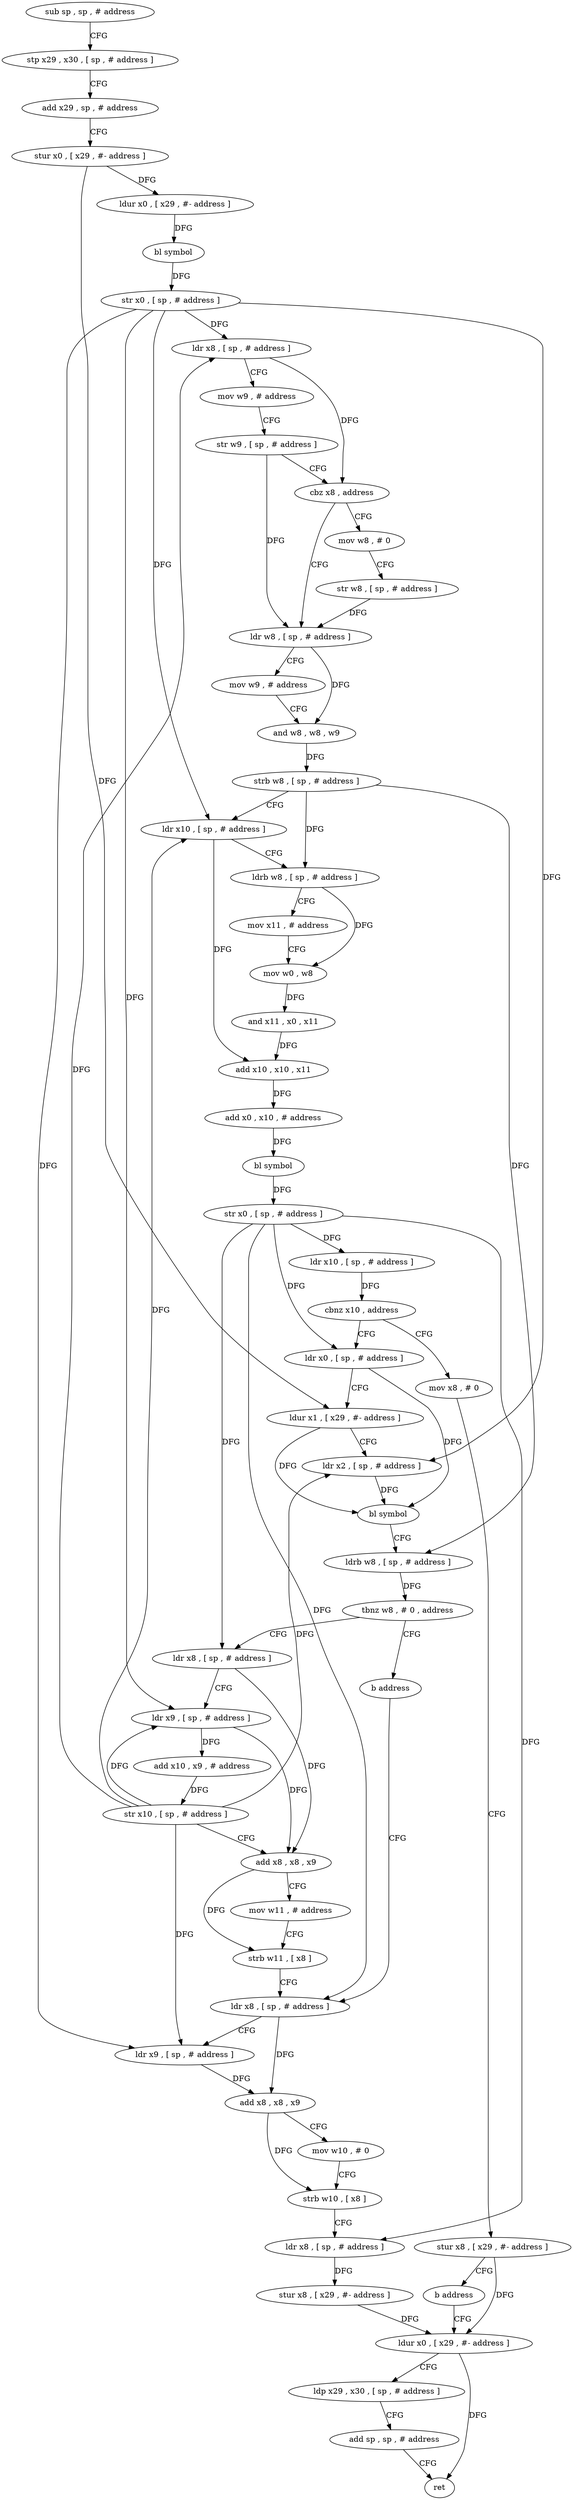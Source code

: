 digraph "func" {
"4253848" [label = "sub sp , sp , # address" ]
"4253852" [label = "stp x29 , x30 , [ sp , # address ]" ]
"4253856" [label = "add x29 , sp , # address" ]
"4253860" [label = "stur x0 , [ x29 , #- address ]" ]
"4253864" [label = "ldur x0 , [ x29 , #- address ]" ]
"4253868" [label = "bl symbol" ]
"4253872" [label = "str x0 , [ sp , # address ]" ]
"4253876" [label = "ldr x8 , [ sp , # address ]" ]
"4253880" [label = "mov w9 , # address" ]
"4253884" [label = "str w9 , [ sp , # address ]" ]
"4253888" [label = "cbz x8 , address" ]
"4253900" [label = "ldr w8 , [ sp , # address ]" ]
"4253892" [label = "mov w8 , # 0" ]
"4253904" [label = "mov w9 , # address" ]
"4253908" [label = "and w8 , w8 , w9" ]
"4253912" [label = "strb w8 , [ sp , # address ]" ]
"4253916" [label = "ldr x10 , [ sp , # address ]" ]
"4253920" [label = "ldrb w8 , [ sp , # address ]" ]
"4253924" [label = "mov x11 , # address" ]
"4253928" [label = "mov w0 , w8" ]
"4253932" [label = "and x11 , x0 , x11" ]
"4253936" [label = "add x10 , x10 , x11" ]
"4253940" [label = "add x0 , x10 , # address" ]
"4253944" [label = "bl symbol" ]
"4253948" [label = "str x0 , [ sp , # address ]" ]
"4253952" [label = "ldr x10 , [ sp , # address ]" ]
"4253956" [label = "cbnz x10 , address" ]
"4253972" [label = "ldr x0 , [ sp , # address ]" ]
"4253960" [label = "mov x8 , # 0" ]
"4253896" [label = "str w8 , [ sp , # address ]" ]
"4253976" [label = "ldur x1 , [ x29 , #- address ]" ]
"4253980" [label = "ldr x2 , [ sp , # address ]" ]
"4253984" [label = "bl symbol" ]
"4253988" [label = "ldrb w8 , [ sp , # address ]" ]
"4253992" [label = "tbnz w8 , # 0 , address" ]
"4254000" [label = "ldr x8 , [ sp , # address ]" ]
"4253996" [label = "b address" ]
"4253964" [label = "stur x8 , [ x29 , #- address ]" ]
"4253968" [label = "b address" ]
"4254056" [label = "ldur x0 , [ x29 , #- address ]" ]
"4254004" [label = "ldr x9 , [ sp , # address ]" ]
"4254008" [label = "add x10 , x9 , # address" ]
"4254012" [label = "str x10 , [ sp , # address ]" ]
"4254016" [label = "add x8 , x8 , x9" ]
"4254020" [label = "mov w11 , # address" ]
"4254024" [label = "strb w11 , [ x8 ]" ]
"4254028" [label = "ldr x8 , [ sp , # address ]" ]
"4254060" [label = "ldp x29 , x30 , [ sp , # address ]" ]
"4254064" [label = "add sp , sp , # address" ]
"4254068" [label = "ret" ]
"4254032" [label = "ldr x9 , [ sp , # address ]" ]
"4254036" [label = "add x8 , x8 , x9" ]
"4254040" [label = "mov w10 , # 0" ]
"4254044" [label = "strb w10 , [ x8 ]" ]
"4254048" [label = "ldr x8 , [ sp , # address ]" ]
"4254052" [label = "stur x8 , [ x29 , #- address ]" ]
"4253848" -> "4253852" [ label = "CFG" ]
"4253852" -> "4253856" [ label = "CFG" ]
"4253856" -> "4253860" [ label = "CFG" ]
"4253860" -> "4253864" [ label = "DFG" ]
"4253860" -> "4253976" [ label = "DFG" ]
"4253864" -> "4253868" [ label = "DFG" ]
"4253868" -> "4253872" [ label = "DFG" ]
"4253872" -> "4253876" [ label = "DFG" ]
"4253872" -> "4253916" [ label = "DFG" ]
"4253872" -> "4253980" [ label = "DFG" ]
"4253872" -> "4254004" [ label = "DFG" ]
"4253872" -> "4254032" [ label = "DFG" ]
"4253876" -> "4253880" [ label = "CFG" ]
"4253876" -> "4253888" [ label = "DFG" ]
"4253880" -> "4253884" [ label = "CFG" ]
"4253884" -> "4253888" [ label = "CFG" ]
"4253884" -> "4253900" [ label = "DFG" ]
"4253888" -> "4253900" [ label = "CFG" ]
"4253888" -> "4253892" [ label = "CFG" ]
"4253900" -> "4253904" [ label = "CFG" ]
"4253900" -> "4253908" [ label = "DFG" ]
"4253892" -> "4253896" [ label = "CFG" ]
"4253904" -> "4253908" [ label = "CFG" ]
"4253908" -> "4253912" [ label = "DFG" ]
"4253912" -> "4253916" [ label = "CFG" ]
"4253912" -> "4253920" [ label = "DFG" ]
"4253912" -> "4253988" [ label = "DFG" ]
"4253916" -> "4253920" [ label = "CFG" ]
"4253916" -> "4253936" [ label = "DFG" ]
"4253920" -> "4253924" [ label = "CFG" ]
"4253920" -> "4253928" [ label = "DFG" ]
"4253924" -> "4253928" [ label = "CFG" ]
"4253928" -> "4253932" [ label = "DFG" ]
"4253932" -> "4253936" [ label = "DFG" ]
"4253936" -> "4253940" [ label = "DFG" ]
"4253940" -> "4253944" [ label = "DFG" ]
"4253944" -> "4253948" [ label = "DFG" ]
"4253948" -> "4253952" [ label = "DFG" ]
"4253948" -> "4253972" [ label = "DFG" ]
"4253948" -> "4254000" [ label = "DFG" ]
"4253948" -> "4254028" [ label = "DFG" ]
"4253948" -> "4254048" [ label = "DFG" ]
"4253952" -> "4253956" [ label = "DFG" ]
"4253956" -> "4253972" [ label = "CFG" ]
"4253956" -> "4253960" [ label = "CFG" ]
"4253972" -> "4253976" [ label = "CFG" ]
"4253972" -> "4253984" [ label = "DFG" ]
"4253960" -> "4253964" [ label = "CFG" ]
"4253896" -> "4253900" [ label = "DFG" ]
"4253976" -> "4253980" [ label = "CFG" ]
"4253976" -> "4253984" [ label = "DFG" ]
"4253980" -> "4253984" [ label = "DFG" ]
"4253984" -> "4253988" [ label = "CFG" ]
"4253988" -> "4253992" [ label = "DFG" ]
"4253992" -> "4254000" [ label = "CFG" ]
"4253992" -> "4253996" [ label = "CFG" ]
"4254000" -> "4254004" [ label = "CFG" ]
"4254000" -> "4254016" [ label = "DFG" ]
"4253996" -> "4254028" [ label = "CFG" ]
"4253964" -> "4253968" [ label = "CFG" ]
"4253964" -> "4254056" [ label = "DFG" ]
"4253968" -> "4254056" [ label = "CFG" ]
"4254056" -> "4254060" [ label = "CFG" ]
"4254056" -> "4254068" [ label = "DFG" ]
"4254004" -> "4254008" [ label = "DFG" ]
"4254004" -> "4254016" [ label = "DFG" ]
"4254008" -> "4254012" [ label = "DFG" ]
"4254012" -> "4254016" [ label = "CFG" ]
"4254012" -> "4253876" [ label = "DFG" ]
"4254012" -> "4253916" [ label = "DFG" ]
"4254012" -> "4253980" [ label = "DFG" ]
"4254012" -> "4254004" [ label = "DFG" ]
"4254012" -> "4254032" [ label = "DFG" ]
"4254016" -> "4254020" [ label = "CFG" ]
"4254016" -> "4254024" [ label = "DFG" ]
"4254020" -> "4254024" [ label = "CFG" ]
"4254024" -> "4254028" [ label = "CFG" ]
"4254028" -> "4254032" [ label = "CFG" ]
"4254028" -> "4254036" [ label = "DFG" ]
"4254060" -> "4254064" [ label = "CFG" ]
"4254064" -> "4254068" [ label = "CFG" ]
"4254032" -> "4254036" [ label = "DFG" ]
"4254036" -> "4254040" [ label = "CFG" ]
"4254036" -> "4254044" [ label = "DFG" ]
"4254040" -> "4254044" [ label = "CFG" ]
"4254044" -> "4254048" [ label = "CFG" ]
"4254048" -> "4254052" [ label = "DFG" ]
"4254052" -> "4254056" [ label = "DFG" ]
}
